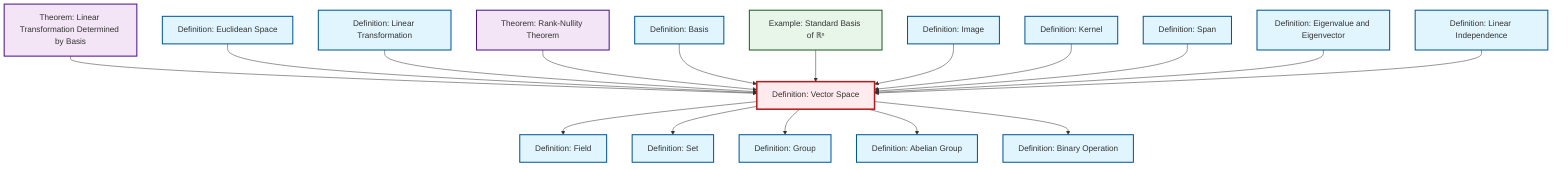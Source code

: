 graph TD
    classDef definition fill:#e1f5fe,stroke:#01579b,stroke-width:2px
    classDef theorem fill:#f3e5f5,stroke:#4a148c,stroke-width:2px
    classDef axiom fill:#fff3e0,stroke:#e65100,stroke-width:2px
    classDef example fill:#e8f5e9,stroke:#1b5e20,stroke-width:2px
    classDef current fill:#ffebee,stroke:#b71c1c,stroke-width:3px
    def-abelian-group["Definition: Abelian Group"]:::definition
    def-field["Definition: Field"]:::definition
    def-vector-space["Definition: Vector Space"]:::definition
    def-eigenvalue-eigenvector["Definition: Eigenvalue and Eigenvector"]:::definition
    ex-standard-basis-rn["Example: Standard Basis of ℝⁿ"]:::example
    thm-rank-nullity["Theorem: Rank-Nullity Theorem"]:::theorem
    def-group["Definition: Group"]:::definition
    thm-linear-transformation-basis["Theorem: Linear Transformation Determined by Basis"]:::theorem
    def-basis["Definition: Basis"]:::definition
    def-linear-transformation["Definition: Linear Transformation"]:::definition
    def-binary-operation["Definition: Binary Operation"]:::definition
    def-linear-independence["Definition: Linear Independence"]:::definition
    def-span["Definition: Span"]:::definition
    def-kernel["Definition: Kernel"]:::definition
    def-image["Definition: Image"]:::definition
    def-set["Definition: Set"]:::definition
    def-euclidean-space["Definition: Euclidean Space"]:::definition
    thm-linear-transformation-basis --> def-vector-space
    def-euclidean-space --> def-vector-space
    def-linear-transformation --> def-vector-space
    def-vector-space --> def-field
    thm-rank-nullity --> def-vector-space
    def-basis --> def-vector-space
    ex-standard-basis-rn --> def-vector-space
    def-image --> def-vector-space
    def-kernel --> def-vector-space
    def-span --> def-vector-space
    def-eigenvalue-eigenvector --> def-vector-space
    def-vector-space --> def-set
    def-vector-space --> def-group
    def-vector-space --> def-abelian-group
    def-linear-independence --> def-vector-space
    def-vector-space --> def-binary-operation
    class def-vector-space current